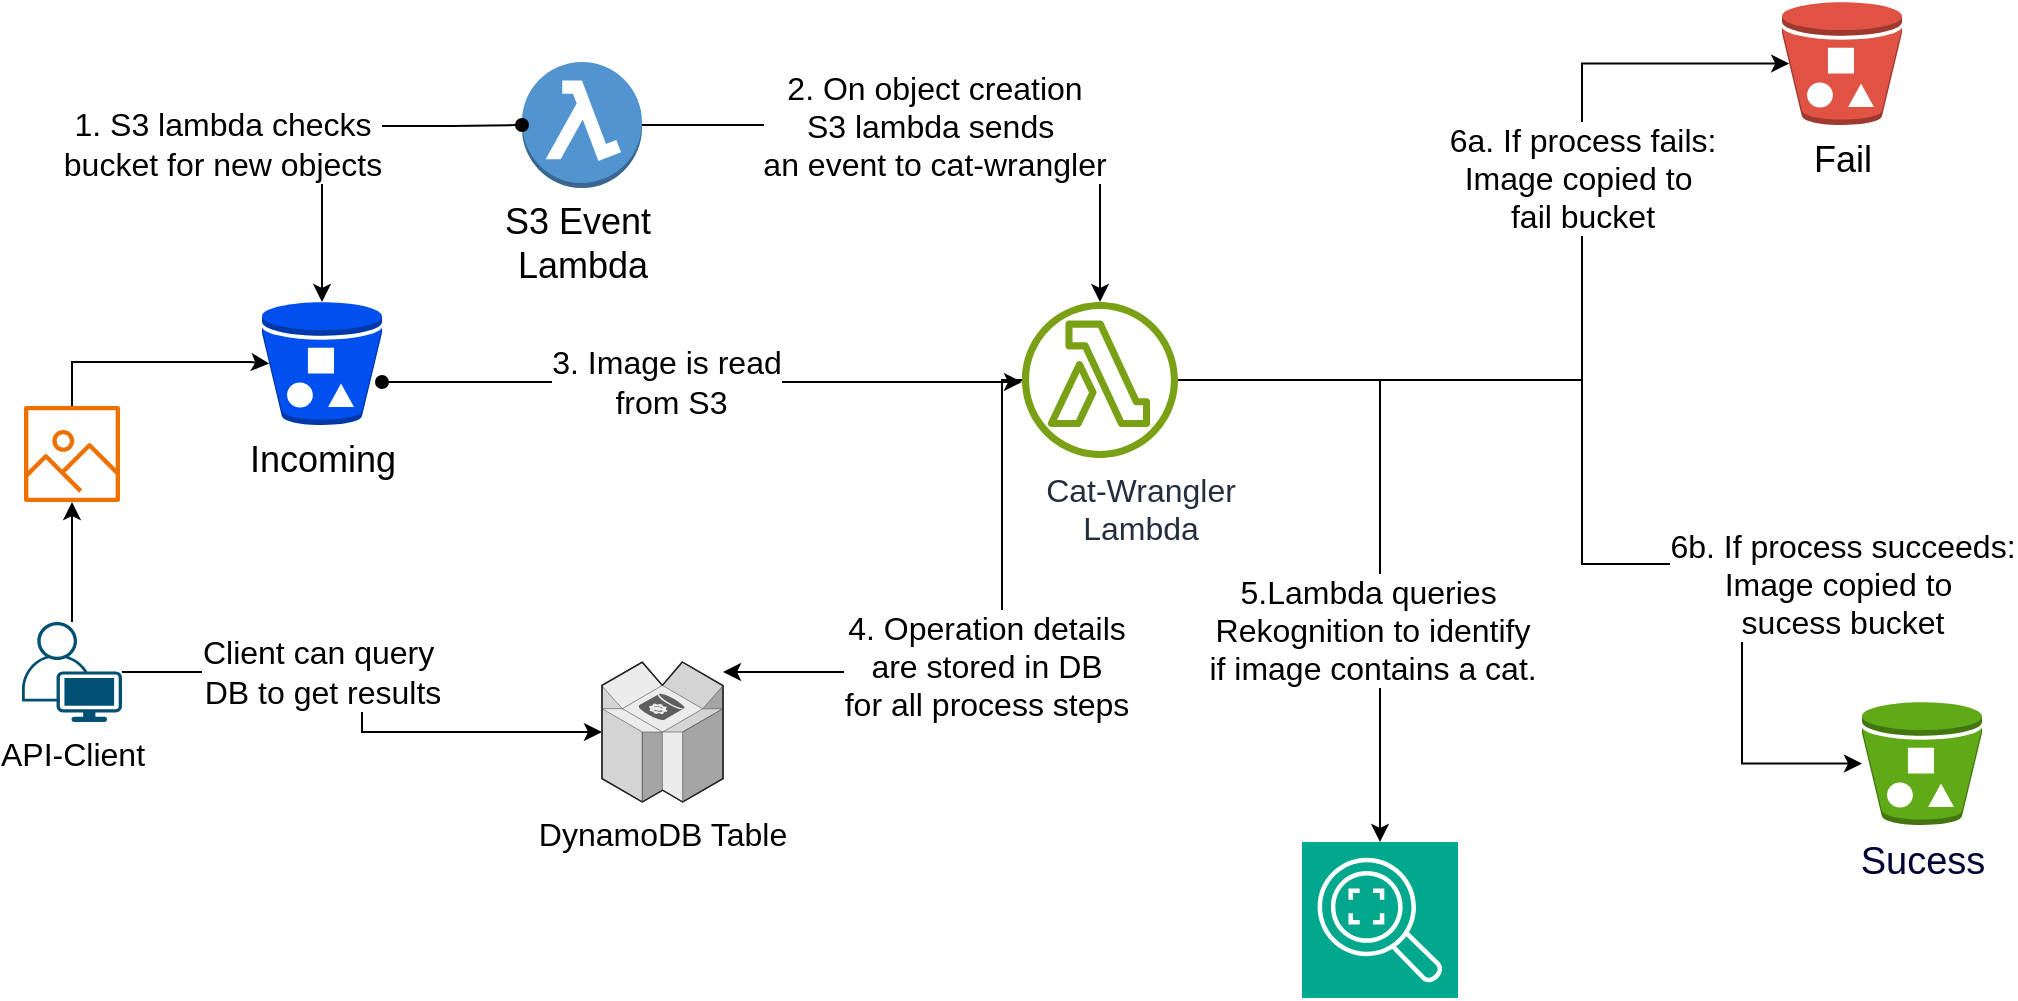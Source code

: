 <mxfile version="26.2.12">
  <diagram name="Page-1" id="6TSWMsanCY75kPvOS4f4">
    <mxGraphModel dx="1243" dy="1515" grid="1" gridSize="10" guides="1" tooltips="1" connect="1" arrows="1" fold="1" page="1" pageScale="1" pageWidth="1169" pageHeight="827" background="none" math="0" shadow="0">
      <root>
        <mxCell id="0" />
        <mxCell id="1" parent="0" />
        <mxCell id="YPltnAkmp6n6hQ-FOq6g-1" value="&lt;font style=&quot;font-size: 19px;&quot;&gt;Sucess&lt;/font&gt;" style="outlineConnect=0;dashed=0;verticalLabelPosition=bottom;verticalAlign=top;align=center;html=1;shape=mxgraph.aws3.bucket_with_objects;fillColor=#60a917;fontColor=#000033;strokeColor=#2D7600;fontSize=14;" parent="1" vertex="1">
          <mxGeometry x="940" y="340" width="60" height="61.5" as="geometry" />
        </mxCell>
        <mxCell id="YPltnAkmp6n6hQ-FOq6g-2" value="&lt;font style=&quot;font-size: 18px;&quot;&gt;Fail&lt;/font&gt;" style="outlineConnect=0;dashed=0;verticalLabelPosition=bottom;verticalAlign=top;align=center;html=1;shape=mxgraph.aws3.bucket_with_objects;fillColor=#E05243;gradientColor=none;" parent="1" vertex="1">
          <mxGeometry x="900" y="-10" width="60" height="61.5" as="geometry" />
        </mxCell>
        <mxCell id="YPltnAkmp6n6hQ-FOq6g-3" value="&lt;font style=&quot;font-size: 18px;&quot;&gt;Incoming&lt;/font&gt;" style="outlineConnect=0;dashed=0;verticalLabelPosition=bottom;verticalAlign=top;align=center;html=1;shape=mxgraph.aws3.bucket_with_objects;fillColor=#0050ef;fontColor=#000000;strokeColor=#001DBC;" parent="1" vertex="1">
          <mxGeometry x="140" y="140" width="60" height="61.5" as="geometry" />
        </mxCell>
        <mxCell id="YPltnAkmp6n6hQ-FOq6g-7" style="edgeStyle=orthogonalEdgeStyle;rounded=0;orthogonalLoop=1;jettySize=auto;html=1;" parent="1" source="YPltnAkmp6n6hQ-FOq6g-5" target="YPltnAkmp6n6hQ-FOq6g-6" edge="1">
          <mxGeometry relative="1" as="geometry" />
        </mxCell>
        <mxCell id="YPltnAkmp6n6hQ-FOq6g-25" style="edgeStyle=orthogonalEdgeStyle;rounded=0;orthogonalLoop=1;jettySize=auto;html=1;" parent="1" source="YPltnAkmp6n6hQ-FOq6g-5" target="YPltnAkmp6n6hQ-FOq6g-17" edge="1">
          <mxGeometry relative="1" as="geometry" />
        </mxCell>
        <mxCell id="YPltnAkmp6n6hQ-FOq6g-26" value="&lt;font style=&quot;font-size: 16px;&quot;&gt;Client can query&amp;nbsp;&lt;/font&gt;&lt;div&gt;&lt;font style=&quot;font-size: 16px;&quot;&gt;DB to get results&lt;/font&gt;&lt;/div&gt;" style="edgeLabel;html=1;align=center;verticalAlign=middle;resizable=0;points=[];" parent="YPltnAkmp6n6hQ-FOq6g-25" vertex="1" connectable="0">
          <mxGeometry x="-0.515" y="5" relative="1" as="geometry">
            <mxPoint x="34" y="5" as="offset" />
          </mxGeometry>
        </mxCell>
        <mxCell id="YPltnAkmp6n6hQ-FOq6g-5" value="&lt;font style=&quot;font-size: 16px;&quot;&gt;API-Client&lt;/font&gt;" style="points=[[0.35,0,0],[0.98,0.51,0],[1,0.71,0],[0.67,1,0],[0,0.795,0],[0,0.65,0]];verticalLabelPosition=bottom;sketch=0;html=1;verticalAlign=top;aspect=fixed;align=center;pointerEvents=1;shape=mxgraph.cisco19.user;fillColor=#005073;strokeColor=none;" parent="1" vertex="1">
          <mxGeometry x="20" y="300" width="50" height="50" as="geometry" />
        </mxCell>
        <mxCell id="YPltnAkmp6n6hQ-FOq6g-6" value="" style="sketch=0;outlineConnect=0;fontColor=#232F3E;gradientColor=none;fillColor=#ED7100;strokeColor=none;dashed=0;verticalLabelPosition=bottom;verticalAlign=top;align=center;html=1;fontSize=12;fontStyle=0;aspect=fixed;pointerEvents=1;shape=mxgraph.aws4.container_registry_image;" parent="1" vertex="1">
          <mxGeometry x="21" y="192" width="48" height="48" as="geometry" />
        </mxCell>
        <mxCell id="YPltnAkmp6n6hQ-FOq6g-8" style="edgeStyle=orthogonalEdgeStyle;rounded=0;orthogonalLoop=1;jettySize=auto;html=1;entryX=0.06;entryY=0.5;entryDx=0;entryDy=0;entryPerimeter=0;" parent="1" source="YPltnAkmp6n6hQ-FOq6g-6" target="YPltnAkmp6n6hQ-FOq6g-3" edge="1">
          <mxGeometry relative="1" as="geometry">
            <Array as="points">
              <mxPoint x="45" y="170" />
              <mxPoint x="134" y="170" />
            </Array>
          </mxGeometry>
        </mxCell>
        <mxCell id="YPltnAkmp6n6hQ-FOq6g-13" style="edgeStyle=orthogonalEdgeStyle;rounded=0;orthogonalLoop=1;jettySize=auto;html=1;" parent="1" source="YPltnAkmp6n6hQ-FOq6g-9" target="YPltnAkmp6n6hQ-FOq6g-12" edge="1">
          <mxGeometry relative="1" as="geometry" />
        </mxCell>
        <mxCell id="YPltnAkmp6n6hQ-FOq6g-14" value="&lt;font style=&quot;font-size: 16px;&quot;&gt;2. On object creation&lt;/font&gt;&lt;div&gt;&lt;font style=&quot;font-size: 16px;&quot;&gt;S3 lambda sends&amp;nbsp;&lt;/font&gt;&lt;/div&gt;&lt;div&gt;&lt;font style=&quot;font-size: 16px;&quot;&gt;an event to cat-wrangler&lt;/font&gt;&lt;/div&gt;" style="edgeLabel;html=1;align=center;verticalAlign=middle;resizable=0;points=[];" parent="YPltnAkmp6n6hQ-FOq6g-13" vertex="1" connectable="0">
          <mxGeometry x="-0.081" relative="1" as="geometry">
            <mxPoint as="offset" />
          </mxGeometry>
        </mxCell>
        <mxCell id="YPltnAkmp6n6hQ-FOq6g-9" value="&lt;font style=&quot;font-size: 18px;&quot;&gt;S3 Event&amp;nbsp;&lt;/font&gt;&lt;div&gt;&lt;font style=&quot;font-size: 18px;&quot;&gt;Lambda&lt;/font&gt;&lt;/div&gt;" style="outlineConnect=0;dashed=0;verticalLabelPosition=bottom;verticalAlign=top;align=center;html=1;shape=mxgraph.aws3.lambda_function;fillColor=#5294CF;gradientColor=none;" parent="1" vertex="1">
          <mxGeometry x="270" y="20" width="60" height="63" as="geometry" />
        </mxCell>
        <mxCell id="YPltnAkmp6n6hQ-FOq6g-10" style="edgeStyle=orthogonalEdgeStyle;rounded=0;orthogonalLoop=1;jettySize=auto;html=1;entryX=0;entryY=0.5;entryDx=0;entryDy=0;entryPerimeter=0;startArrow=classic;startFill=1;endArrow=oval;endFill=1;" parent="1" source="YPltnAkmp6n6hQ-FOq6g-3" target="YPltnAkmp6n6hQ-FOq6g-9" edge="1">
          <mxGeometry relative="1" as="geometry">
            <Array as="points">
              <mxPoint x="170" y="52" />
              <mxPoint x="235" y="52" />
            </Array>
          </mxGeometry>
        </mxCell>
        <mxCell id="YPltnAkmp6n6hQ-FOq6g-11" value="&lt;span style=&quot;font-size: 16px;&quot;&gt;1. S3 lambda checks&lt;/span&gt;&lt;div&gt;&lt;span style=&quot;font-size: 16px;&quot;&gt;bucket for new objects&lt;/span&gt;&lt;/div&gt;" style="edgeLabel;html=1;align=center;verticalAlign=middle;resizable=0;points=[];" parent="YPltnAkmp6n6hQ-FOq6g-10" vertex="1" connectable="0">
          <mxGeometry x="-0.324" y="3" relative="1" as="geometry">
            <mxPoint x="-47" y="-16" as="offset" />
          </mxGeometry>
        </mxCell>
        <mxCell id="YPltnAkmp6n6hQ-FOq6g-15" style="edgeStyle=orthogonalEdgeStyle;rounded=0;orthogonalLoop=1;jettySize=auto;html=1;startArrow=classic;startFill=1;endArrow=oval;endFill=1;" parent="1" source="YPltnAkmp6n6hQ-FOq6g-12" target="YPltnAkmp6n6hQ-FOq6g-3" edge="1">
          <mxGeometry relative="1" as="geometry">
            <mxPoint x="860" y="170" as="targetPoint" />
            <mxPoint x="510" y="180" as="sourcePoint" />
            <Array as="points">
              <mxPoint x="450" y="180" />
              <mxPoint x="450" y="180" />
            </Array>
          </mxGeometry>
        </mxCell>
        <mxCell id="YPltnAkmp6n6hQ-FOq6g-16" value="&lt;font style=&quot;font-size: 16px;&quot;&gt;3. Image is read&lt;/font&gt;&lt;div&gt;&lt;font style=&quot;font-size: 16px;&quot;&gt;&amp;nbsp;from S3&lt;/font&gt;&lt;/div&gt;" style="edgeLabel;html=1;align=center;verticalAlign=middle;resizable=0;points=[];" parent="YPltnAkmp6n6hQ-FOq6g-15" vertex="1" connectable="0">
          <mxGeometry x="-0.101" y="-2" relative="1" as="geometry">
            <mxPoint x="-34" y="2" as="offset" />
          </mxGeometry>
        </mxCell>
        <mxCell id="YPltnAkmp6n6hQ-FOq6g-18" style="edgeStyle=orthogonalEdgeStyle;rounded=0;orthogonalLoop=1;jettySize=auto;html=1;" parent="1" source="YPltnAkmp6n6hQ-FOq6g-12" target="YPltnAkmp6n6hQ-FOq6g-17" edge="1">
          <mxGeometry relative="1" as="geometry">
            <Array as="points">
              <mxPoint x="510" y="179" />
              <mxPoint x="510" y="325" />
            </Array>
          </mxGeometry>
        </mxCell>
        <mxCell id="YPltnAkmp6n6hQ-FOq6g-19" value="&lt;font style=&quot;font-size: 16px;&quot;&gt;4. Operation details&lt;/font&gt;&lt;div&gt;&lt;font style=&quot;font-size: 16px;&quot;&gt;are stored in DB&lt;/font&gt;&lt;/div&gt;&lt;div&gt;&lt;font style=&quot;font-size: 16px;&quot;&gt;for all process steps&lt;/font&gt;&lt;/div&gt;" style="edgeLabel;html=1;align=center;verticalAlign=middle;resizable=0;points=[];" parent="YPltnAkmp6n6hQ-FOq6g-18" vertex="1" connectable="0">
          <mxGeometry x="0.109" y="-3" relative="1" as="geometry">
            <mxPoint as="offset" />
          </mxGeometry>
        </mxCell>
        <mxCell id="YPltnAkmp6n6hQ-FOq6g-20" style="edgeStyle=orthogonalEdgeStyle;rounded=0;orthogonalLoop=1;jettySize=auto;html=1;" parent="1" source="YPltnAkmp6n6hQ-FOq6g-12" target="YPltnAkmp6n6hQ-FOq6g-1" edge="1">
          <mxGeometry relative="1" as="geometry">
            <mxPoint x="740" y="280" as="targetPoint" />
            <Array as="points">
              <mxPoint x="800" y="179" />
              <mxPoint x="800" y="271" />
              <mxPoint x="880" y="271" />
            </Array>
          </mxGeometry>
        </mxCell>
        <mxCell id="YPltnAkmp6n6hQ-FOq6g-23" value="&lt;font style=&quot;font-size: 16px;&quot;&gt;6b. If process succeeds:&lt;/font&gt;&lt;div&gt;&lt;font style=&quot;font-size: 16px;&quot;&gt;Image copied to&amp;nbsp;&lt;/font&gt;&lt;/div&gt;&lt;div&gt;&lt;font style=&quot;font-size: 16px;&quot;&gt;sucess bucket&lt;/font&gt;&lt;/div&gt;" style="edgeLabel;html=1;align=center;verticalAlign=middle;resizable=0;points=[];" parent="YPltnAkmp6n6hQ-FOq6g-20" vertex="1" connectable="0">
          <mxGeometry x="0.009" relative="1" as="geometry">
            <mxPoint x="130" y="34" as="offset" />
          </mxGeometry>
        </mxCell>
        <mxCell id="YPltnAkmp6n6hQ-FOq6g-12" value="&lt;blockquote style=&quot;margin: 0 0 0 40px; border: none; padding: 0px;&quot;&gt;&lt;font style=&quot;font-size: 16px;&quot;&gt;Cat-Wrangler&lt;/font&gt;&lt;div&gt;&lt;font style=&quot;font-size: 16px;&quot;&gt;Lambda&lt;/font&gt;&lt;/div&gt;&lt;/blockquote&gt;" style="sketch=0;outlineConnect=0;fontColor=#232F3E;gradientColor=none;fillColor=#7AA116;strokeColor=none;dashed=0;verticalLabelPosition=bottom;verticalAlign=top;align=center;html=1;fontSize=12;fontStyle=0;aspect=fixed;pointerEvents=1;shape=mxgraph.aws4.lambda_function;" parent="1" vertex="1">
          <mxGeometry x="520" y="140" width="78" height="78" as="geometry" />
        </mxCell>
        <mxCell id="YPltnAkmp6n6hQ-FOq6g-17" value="&lt;font style=&quot;font-size: 16px;&quot;&gt;DynamoDB Table&lt;/font&gt;" style="verticalLabelPosition=bottom;html=1;verticalAlign=top;strokeWidth=1;align=center;outlineConnect=0;dashed=0;outlineConnect=0;shape=mxgraph.aws3d.dynamoDb;fillColor=#ECECEC;strokeColor=#5E5E5E;aspect=fixed;" parent="1" vertex="1">
          <mxGeometry x="310" y="320" width="60.5" height="70" as="geometry" />
        </mxCell>
        <mxCell id="YPltnAkmp6n6hQ-FOq6g-21" style="edgeStyle=orthogonalEdgeStyle;rounded=0;orthogonalLoop=1;jettySize=auto;html=1;entryX=0.06;entryY=0.5;entryDx=0;entryDy=0;entryPerimeter=0;" parent="1" source="YPltnAkmp6n6hQ-FOq6g-12" target="YPltnAkmp6n6hQ-FOq6g-2" edge="1">
          <mxGeometry relative="1" as="geometry">
            <Array as="points">
              <mxPoint x="800" y="179" />
              <mxPoint x="800" y="21" />
            </Array>
          </mxGeometry>
        </mxCell>
        <mxCell id="YPltnAkmp6n6hQ-FOq6g-22" value="&lt;font style=&quot;font-size: 16px;&quot;&gt;6a. If process fails:&lt;/font&gt;&lt;div&gt;&lt;font style=&quot;font-size: 16px;&quot;&gt;Image copied to&amp;nbsp;&lt;/font&gt;&lt;/div&gt;&lt;div&gt;&lt;font style=&quot;font-size: 16px;&quot;&gt;fail bucket&lt;/font&gt;&lt;/div&gt;" style="edgeLabel;html=1;align=center;verticalAlign=middle;resizable=0;points=[];" parent="YPltnAkmp6n6hQ-FOq6g-21" vertex="1" connectable="0">
          <mxGeometry x="0.262" relative="1" as="geometry">
            <mxPoint y="-11" as="offset" />
          </mxGeometry>
        </mxCell>
        <mxCell id="YPltnAkmp6n6hQ-FOq6g-28" value="" style="sketch=0;points=[[0,0,0],[0.25,0,0],[0.5,0,0],[0.75,0,0],[1,0,0],[0,1,0],[0.25,1,0],[0.5,1,0],[0.75,1,0],[1,1,0],[0,0.25,0],[0,0.5,0],[0,0.75,0],[1,0.25,0],[1,0.5,0],[1,0.75,0]];outlineConnect=0;fontColor=#232F3E;fillColor=#01A88D;strokeColor=#ffffff;dashed=0;verticalLabelPosition=bottom;verticalAlign=top;align=center;html=1;fontSize=12;fontStyle=0;aspect=fixed;shape=mxgraph.aws4.resourceIcon;resIcon=mxgraph.aws4.rekognition_2;" parent="1" vertex="1">
          <mxGeometry x="660" y="410" width="78" height="78" as="geometry" />
        </mxCell>
        <mxCell id="YPltnAkmp6n6hQ-FOq6g-29" style="edgeStyle=orthogonalEdgeStyle;rounded=0;orthogonalLoop=1;jettySize=auto;html=1;entryX=0.5;entryY=0;entryDx=0;entryDy=0;entryPerimeter=0;" parent="1" source="YPltnAkmp6n6hQ-FOq6g-12" target="YPltnAkmp6n6hQ-FOq6g-28" edge="1">
          <mxGeometry relative="1" as="geometry" />
        </mxCell>
        <mxCell id="YPltnAkmp6n6hQ-FOq6g-30" value="&lt;font style=&quot;font-size: 16px;&quot;&gt;5.Lambda queries&amp;nbsp;&lt;/font&gt;&lt;div&gt;&lt;font style=&quot;font-size: 16px;&quot;&gt;Rekognition to identify&lt;/font&gt;&lt;/div&gt;&lt;div&gt;&lt;font style=&quot;font-size: 16px;&quot;&gt;if image contains a cat.&lt;/font&gt;&lt;/div&gt;" style="edgeLabel;html=1;align=center;verticalAlign=middle;resizable=0;points=[];" parent="YPltnAkmp6n6hQ-FOq6g-29" vertex="1" connectable="0">
          <mxGeometry x="0.353" y="-4" relative="1" as="geometry">
            <mxPoint y="1" as="offset" />
          </mxGeometry>
        </mxCell>
      </root>
    </mxGraphModel>
  </diagram>
</mxfile>
